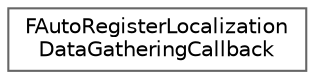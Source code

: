 digraph "Graphical Class Hierarchy"
{
 // INTERACTIVE_SVG=YES
 // LATEX_PDF_SIZE
  bgcolor="transparent";
  edge [fontname=Helvetica,fontsize=10,labelfontname=Helvetica,labelfontsize=10];
  node [fontname=Helvetica,fontsize=10,shape=box,height=0.2,width=0.4];
  rankdir="LR";
  Node0 [id="Node000000",label="FAutoRegisterLocalization\lDataGatheringCallback",height=0.2,width=0.4,color="grey40", fillcolor="white", style="filled",URL="$d1/dac/structFAutoRegisterLocalizationDataGatheringCallback.html",tooltip="Struct to automatically register a callback when it's constructed."];
}
